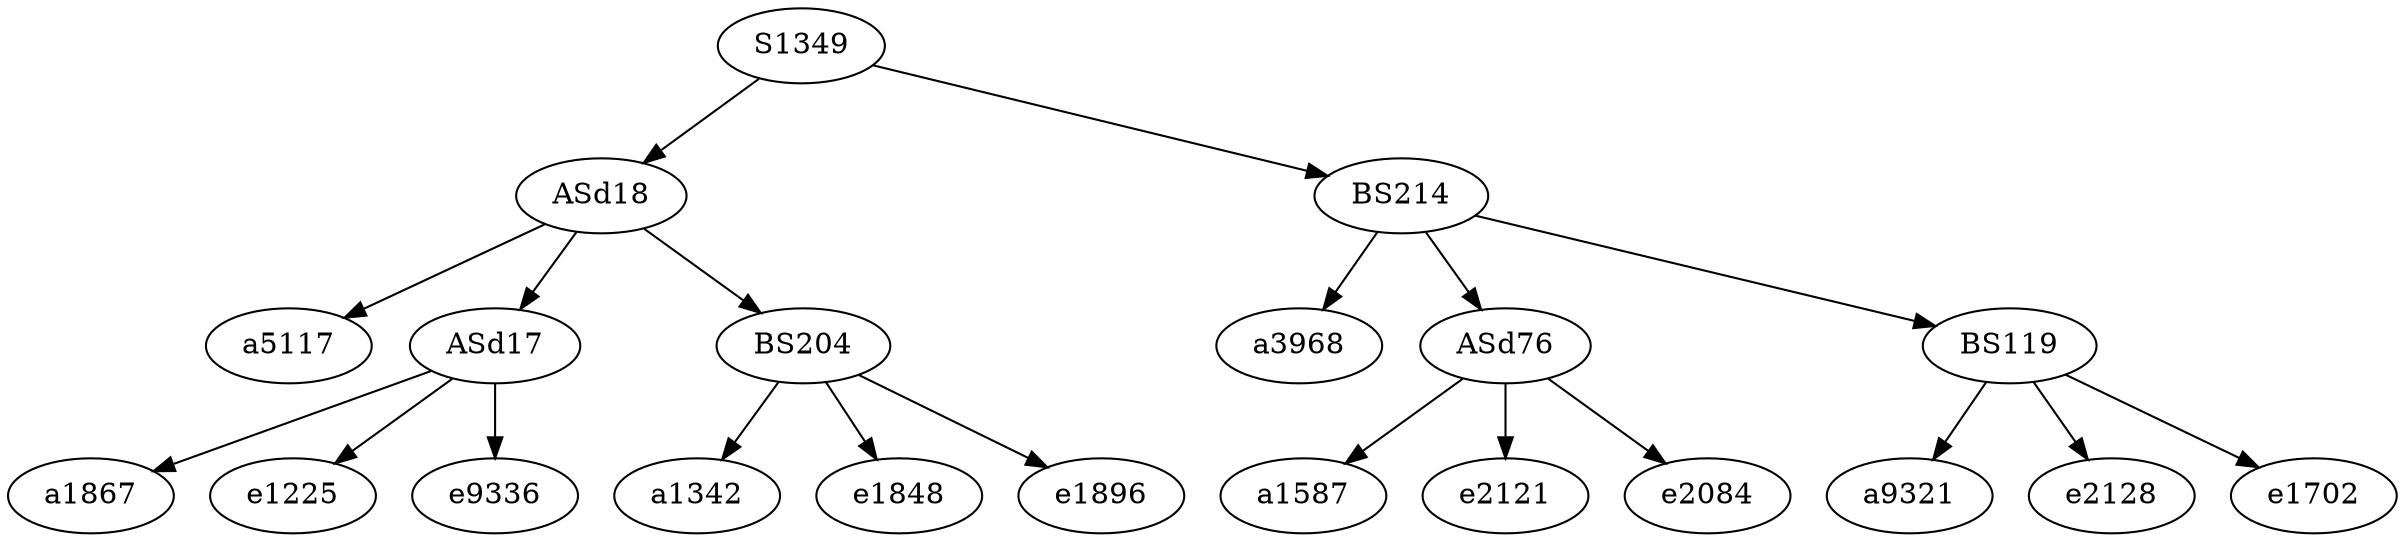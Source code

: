diGraph G {
S1349->ASd18
ASd18->a5117
S1349->BS214
BS214->a3968
ASd18->ASd17
ASd17->a1867
ASd18->BS204
BS204->a1342
BS214->ASd76
ASd76->a1587
BS214->BS119
BS119->a9321
ASd17->e1225
BS204->e1848
ASd17->e9336
ASd76->e2121
ASd76->e2084
BS204->e1896
BS119->e2128
BS119->e1702
}
